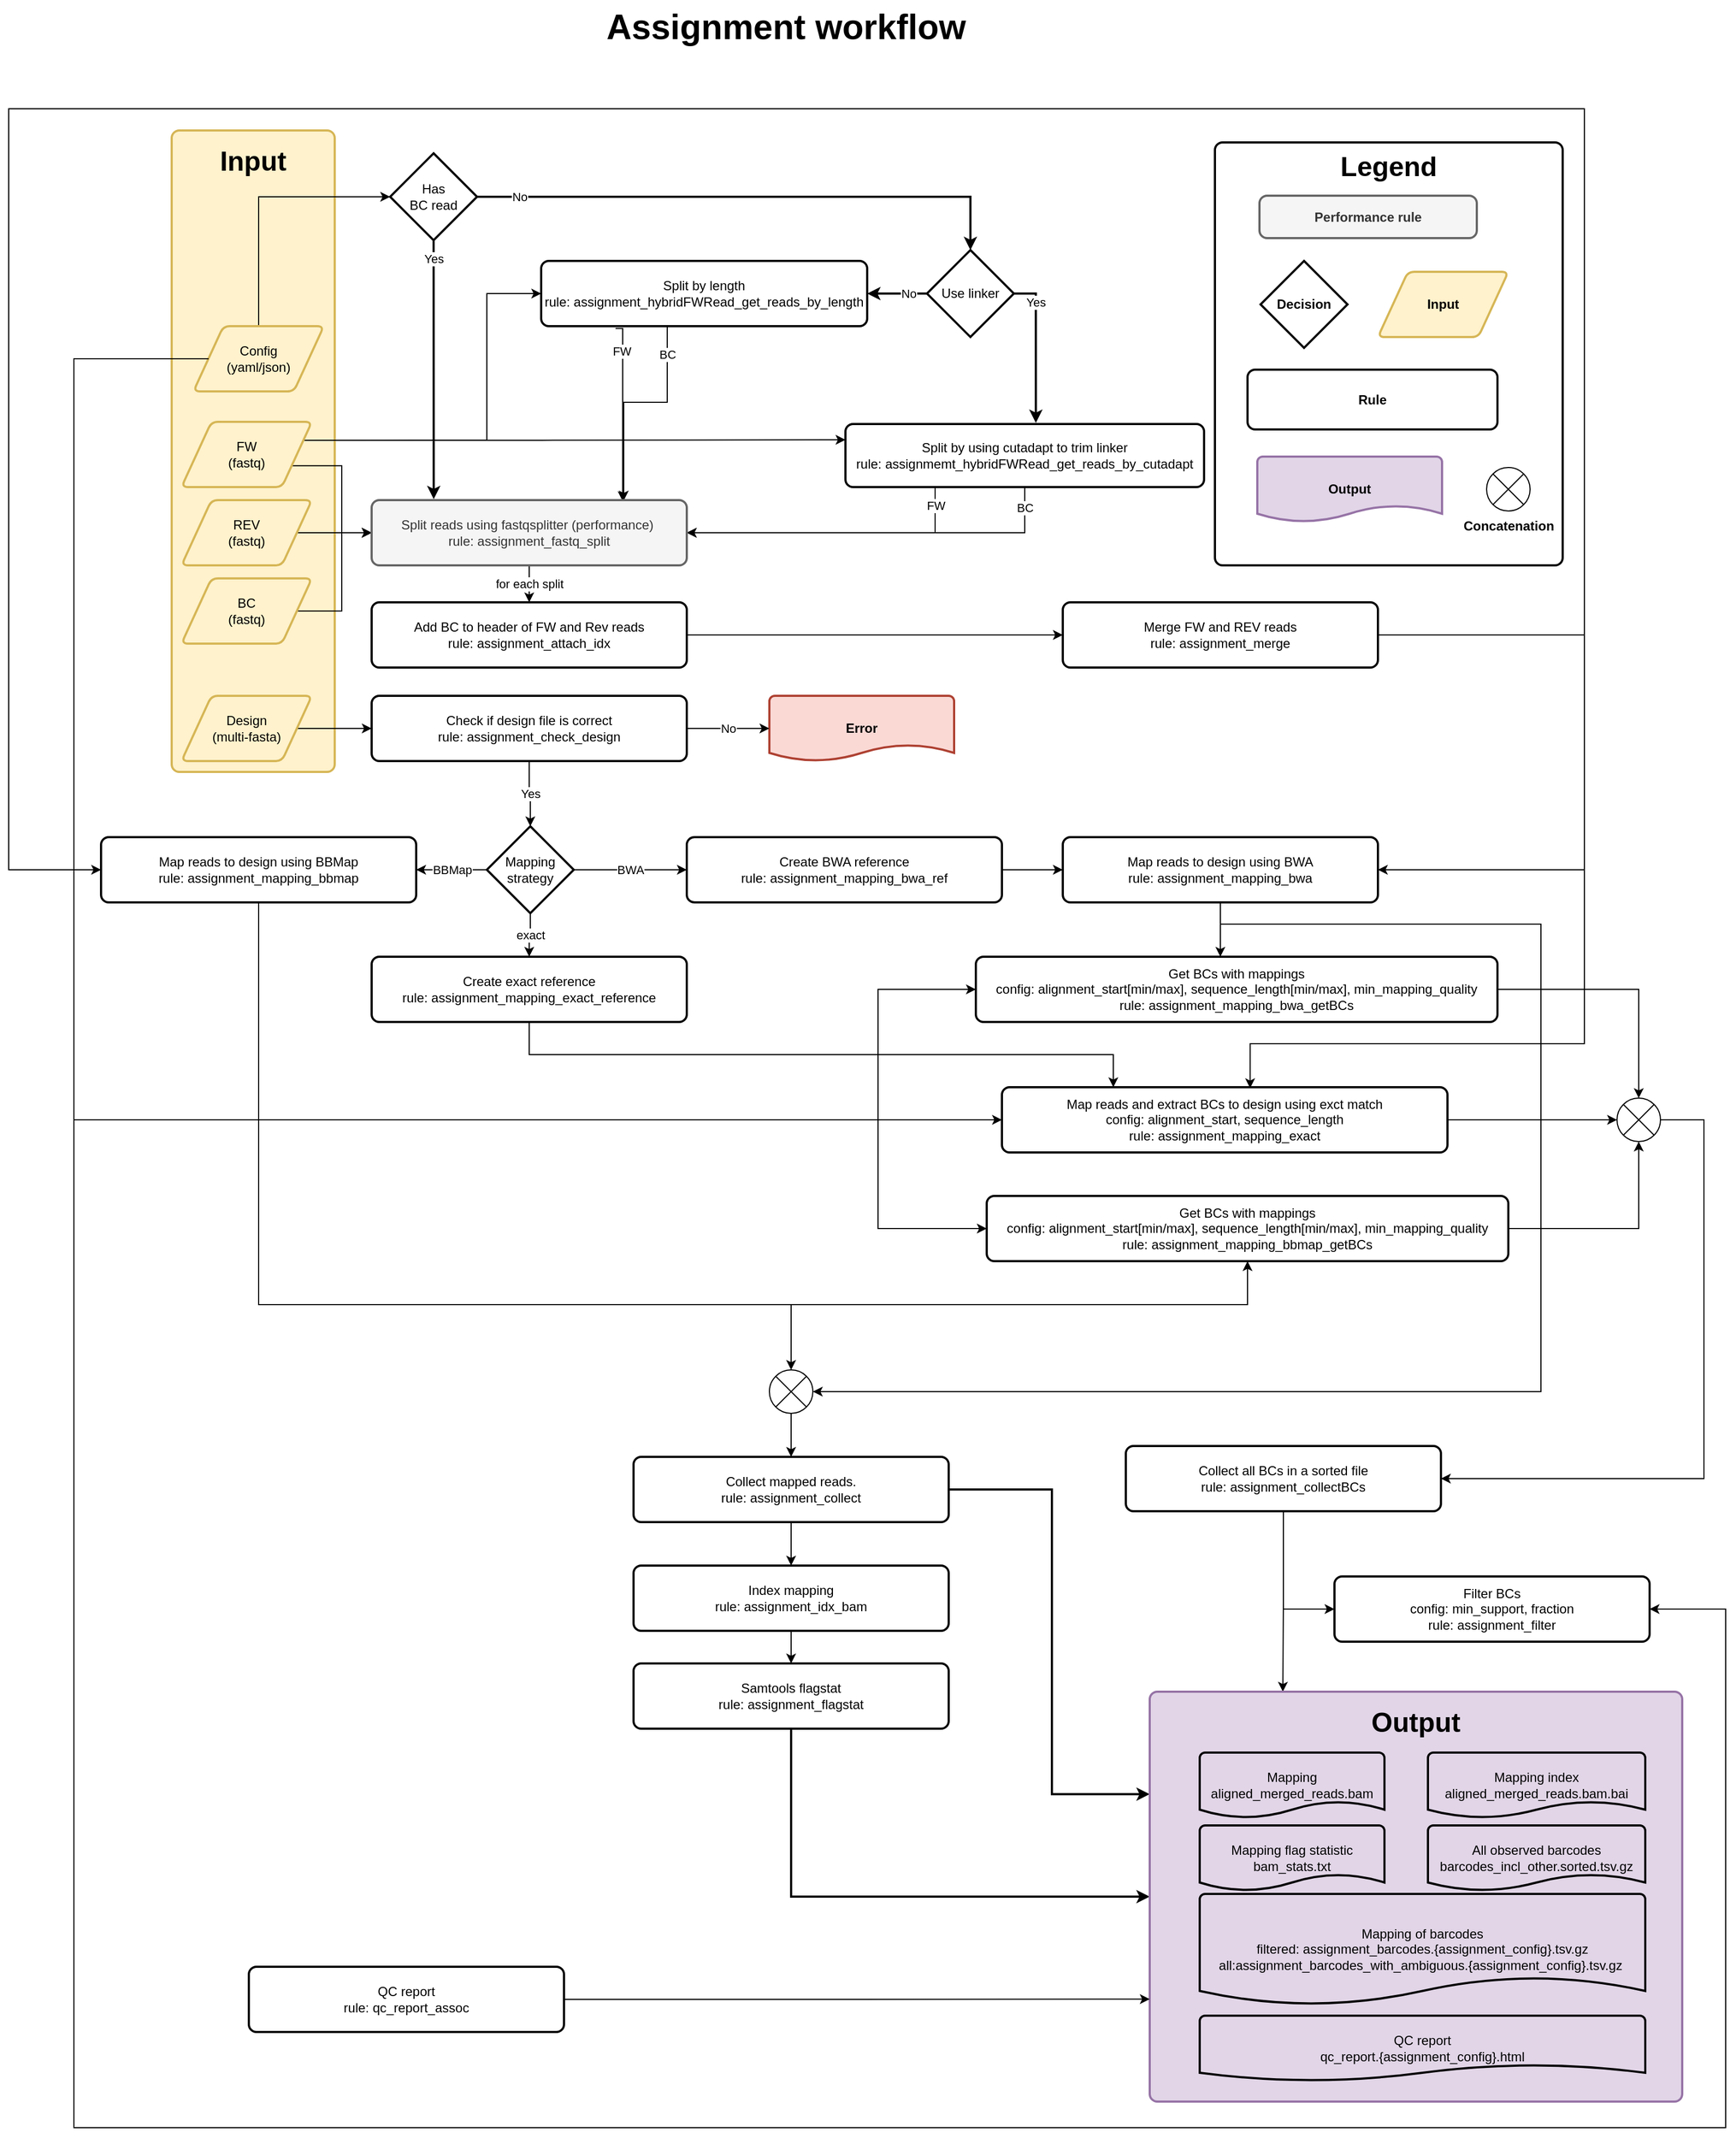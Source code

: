 <mxfile version="24.7.8">
  <diagram id="prtHgNgQTEPvFCAcTncT" name="Page-1">
    <mxGraphModel dx="6066" dy="2090" grid="0" gridSize="10" guides="1" tooltips="1" connect="1" arrows="1" fold="1" page="1" pageScale="1" pageWidth="827" pageHeight="1169" math="0" shadow="0">
      <root>
        <mxCell id="0" />
        <mxCell id="1" parent="0" />
        <mxCell id="ftRczP798_NXrZC8GDmf-71" value="&lt;font style=&quot;font-size: 25px;&quot;&gt;&lt;b&gt;Input&lt;/b&gt;&lt;/font&gt;" style="rounded=1;whiteSpace=wrap;html=1;absoluteArcSize=1;arcSize=14;strokeWidth=2;fontFamily=Helvetica;fontSize=32;fillColor=#fff2cc;strokeColor=#d6b656;verticalAlign=top;" parent="1" vertex="1">
          <mxGeometry x="-1850" y="170" width="150" height="590" as="geometry" />
        </mxCell>
        <mxCell id="0Ggyt1odNBfqqmtyiPcW-15" style="edgeStyle=orthogonalEdgeStyle;rounded=0;orthogonalLoop=1;jettySize=auto;html=1;exitX=1;exitY=0.5;exitDx=0;exitDy=0;entryX=0;entryY=0.5;entryDx=0;entryDy=0;" edge="1" parent="1" source="4Yo-Khz0slOa4_lwaTra-1" target="0Ggyt1odNBfqqmtyiPcW-3">
          <mxGeometry relative="1" as="geometry" />
        </mxCell>
        <mxCell id="4Yo-Khz0slOa4_lwaTra-1" value="&lt;div&gt;Design&lt;/div&gt;&lt;div&gt;(multi-fasta)&lt;br&gt;&lt;/div&gt;" style="shape=parallelogram;html=1;strokeWidth=2;perimeter=parallelogramPerimeter;whiteSpace=wrap;rounded=1;arcSize=12;size=0.23;fillColor=none;strokeColor=#d6b656;" parent="1" vertex="1">
          <mxGeometry x="-1841" y="690" width="120" height="60" as="geometry" />
        </mxCell>
        <mxCell id="ftRczP798_NXrZC8GDmf-25" style="edgeStyle=elbowEdgeStyle;rounded=0;orthogonalLoop=1;jettySize=auto;html=1;exitX=1;exitY=0.25;exitDx=0;exitDy=0;entryX=0;entryY=0.25;entryDx=0;entryDy=0;strokeColor=default;fontFamily=Helvetica;" parent="1" source="4Yo-Khz0slOa4_lwaTra-2" target="ftRczP798_NXrZC8GDmf-11" edge="1">
          <mxGeometry relative="1" as="geometry">
            <Array as="points">
              <mxPoint x="-1510" y="450" />
            </Array>
          </mxGeometry>
        </mxCell>
        <mxCell id="ftRczP798_NXrZC8GDmf-31" style="edgeStyle=orthogonalEdgeStyle;rounded=0;orthogonalLoop=1;jettySize=auto;html=1;exitX=1;exitY=0.75;exitDx=0;exitDy=0;strokeColor=default;strokeWidth=1;fontFamily=Helvetica;elbow=vertical;entryX=0;entryY=0.5;entryDx=0;entryDy=0;" parent="1" source="4Yo-Khz0slOa4_lwaTra-2" target="ftRczP798_NXrZC8GDmf-15" edge="1">
          <mxGeometry relative="1" as="geometry" />
        </mxCell>
        <mxCell id="3TCMltEfnGg9FkHLvgGR-2" style="edgeStyle=orthogonalEdgeStyle;rounded=0;orthogonalLoop=1;jettySize=auto;html=1;exitX=1;exitY=0.25;exitDx=0;exitDy=0;entryX=0;entryY=0.5;entryDx=0;entryDy=0;" parent="1" source="4Yo-Khz0slOa4_lwaTra-2" target="ftRczP798_NXrZC8GDmf-13" edge="1">
          <mxGeometry relative="1" as="geometry">
            <Array as="points">
              <mxPoint x="-1560" y="455" />
              <mxPoint x="-1560" y="320" />
            </Array>
          </mxGeometry>
        </mxCell>
        <mxCell id="4Yo-Khz0slOa4_lwaTra-2" value="&lt;div&gt;FW&lt;/div&gt;(fastq)" style="shape=parallelogram;html=1;strokeWidth=2;perimeter=parallelogramPerimeter;whiteSpace=wrap;rounded=1;arcSize=12;size=0.23;fillColor=none;strokeColor=#d6b656;" parent="1" vertex="1">
          <mxGeometry x="-1841" y="438" width="120" height="60" as="geometry" />
        </mxCell>
        <mxCell id="ftRczP798_NXrZC8GDmf-5" style="edgeStyle=orthogonalEdgeStyle;rounded=0;orthogonalLoop=1;jettySize=auto;html=1;exitX=1;exitY=0.5;exitDx=0;exitDy=0;entryX=0;entryY=0.5;entryDx=0;entryDy=0;" parent="1" source="4Yo-Khz0slOa4_lwaTra-3" target="ftRczP798_NXrZC8GDmf-15" edge="1">
          <mxGeometry relative="1" as="geometry">
            <mxPoint x="-1320" y="180" as="targetPoint" />
          </mxGeometry>
        </mxCell>
        <mxCell id="4Yo-Khz0slOa4_lwaTra-3" value="REV&lt;br&gt;(fastq)" style="shape=parallelogram;html=1;strokeWidth=2;perimeter=parallelogramPerimeter;whiteSpace=wrap;rounded=1;arcSize=12;size=0.23;fillColor=none;strokeColor=#d6b656;" parent="1" vertex="1">
          <mxGeometry x="-1841" y="510" width="120" height="60" as="geometry" />
        </mxCell>
        <mxCell id="ftRczP798_NXrZC8GDmf-3" style="edgeStyle=orthogonalEdgeStyle;rounded=0;orthogonalLoop=1;jettySize=auto;html=1;exitX=1;exitY=0.5;exitDx=0;exitDy=0;entryX=0;entryY=0.5;entryDx=0;entryDy=0;" parent="1" source="4Yo-Khz0slOa4_lwaTra-4" target="ftRczP798_NXrZC8GDmf-15" edge="1">
          <mxGeometry relative="1" as="geometry" />
        </mxCell>
        <mxCell id="4Yo-Khz0slOa4_lwaTra-4" value="BC&lt;br&gt;(fastq)" style="shape=parallelogram;html=1;strokeWidth=2;perimeter=parallelogramPerimeter;whiteSpace=wrap;rounded=1;arcSize=12;size=0.23;fillColor=none;strokeColor=#d6b656;" parent="1" vertex="1">
          <mxGeometry x="-1841" y="582" width="120" height="60" as="geometry" />
        </mxCell>
        <mxCell id="ftRczP798_NXrZC8GDmf-7" value="No" style="rounded=0;orthogonalLoop=1;jettySize=auto;html=1;exitX=1;exitY=0.5;exitDx=0;exitDy=0;exitPerimeter=0;entryX=0.5;entryY=0;entryDx=0;entryDy=0;entryPerimeter=0;elbow=vertical;edgeStyle=orthogonalEdgeStyle;strokeWidth=2;" parent="1" source="ftRczP798_NXrZC8GDmf-1" target="ftRczP798_NXrZC8GDmf-2" edge="1">
          <mxGeometry x="-0.845" relative="1" as="geometry">
            <mxPoint as="offset" />
          </mxGeometry>
        </mxCell>
        <mxCell id="ftRczP798_NXrZC8GDmf-24" value="Yes" style="edgeStyle=orthogonalEdgeStyle;rounded=0;orthogonalLoop=1;jettySize=auto;html=1;entryX=0.197;entryY=-0.015;entryDx=0;entryDy=0;entryPerimeter=0;fontFamily=Helvetica;strokeWidth=2;exitX=0.5;exitY=1;exitDx=0;exitDy=0;exitPerimeter=0;" parent="1" source="ftRczP798_NXrZC8GDmf-1" target="ftRczP798_NXrZC8GDmf-15" edge="1">
          <mxGeometry x="-0.472" relative="1" as="geometry">
            <Array as="points">
              <mxPoint x="-1609" y="240" />
            </Array>
            <mxPoint as="offset" />
          </mxGeometry>
        </mxCell>
        <mxCell id="ftRczP798_NXrZC8GDmf-1" value="Has&lt;br&gt;BC read" style="strokeWidth=2;html=1;shape=mxgraph.flowchart.decision;whiteSpace=wrap;" parent="1" vertex="1">
          <mxGeometry x="-1649" y="191" width="80" height="80" as="geometry" />
        </mxCell>
        <mxCell id="ftRczP798_NXrZC8GDmf-12" value="Yes" style="edgeStyle=orthogonalEdgeStyle;rounded=0;orthogonalLoop=1;jettySize=auto;html=1;exitX=1;exitY=0.5;exitDx=0;exitDy=0;exitPerimeter=0;entryX=0.531;entryY=-0.017;entryDx=0;entryDy=0;fontFamily=Helvetica;strokeWidth=2;entryPerimeter=0;" parent="1" source="ftRczP798_NXrZC8GDmf-2" target="ftRczP798_NXrZC8GDmf-11" edge="1">
          <mxGeometry x="-0.59" relative="1" as="geometry">
            <mxPoint as="offset" />
          </mxGeometry>
        </mxCell>
        <mxCell id="ftRczP798_NXrZC8GDmf-14" value="No" style="edgeStyle=orthogonalEdgeStyle;rounded=0;orthogonalLoop=1;jettySize=auto;html=1;exitX=0;exitY=0.5;exitDx=0;exitDy=0;exitPerimeter=0;fontFamily=Helvetica;strokeWidth=2;" parent="1" source="ftRczP798_NXrZC8GDmf-2" target="ftRczP798_NXrZC8GDmf-13" edge="1">
          <mxGeometry x="-0.375" relative="1" as="geometry">
            <mxPoint as="offset" />
          </mxGeometry>
        </mxCell>
        <mxCell id="ftRczP798_NXrZC8GDmf-2" value="Use linker" style="strokeWidth=2;html=1;shape=mxgraph.flowchart.decision;whiteSpace=wrap;" parent="1" vertex="1">
          <mxGeometry x="-1155" y="280" width="80" height="80" as="geometry" />
        </mxCell>
        <mxCell id="ftRczP798_NXrZC8GDmf-28" value="FW" style="edgeStyle=orthogonalEdgeStyle;rounded=0;orthogonalLoop=1;jettySize=auto;html=1;exitX=0.25;exitY=1;exitDx=0;exitDy=0;strokeColor=default;strokeWidth=1;fontFamily=Helvetica;elbow=vertical;entryX=1;entryY=0.5;entryDx=0;entryDy=0;" parent="1" source="ftRczP798_NXrZC8GDmf-11" target="ftRczP798_NXrZC8GDmf-15" edge="1">
          <mxGeometry x="-0.879" relative="1" as="geometry">
            <mxPoint x="-1376" y="595" as="targetPoint" />
            <mxPoint as="offset" />
          </mxGeometry>
        </mxCell>
        <mxCell id="ftRczP798_NXrZC8GDmf-29" value="BC" style="edgeStyle=orthogonalEdgeStyle;rounded=0;orthogonalLoop=1;jettySize=auto;html=1;exitX=0.5;exitY=1;exitDx=0;exitDy=0;entryX=1;entryY=0.5;entryDx=0;entryDy=0;strokeColor=default;strokeWidth=1;fontFamily=Helvetica;elbow=vertical;" parent="1" source="ftRczP798_NXrZC8GDmf-11" target="ftRczP798_NXrZC8GDmf-15" edge="1">
          <mxGeometry x="-0.894" relative="1" as="geometry">
            <mxPoint as="offset" />
          </mxGeometry>
        </mxCell>
        <mxCell id="ftRczP798_NXrZC8GDmf-11" value="Split by using cutadapt to trim linker&lt;br&gt;rule:&amp;nbsp;assignmemt_hybridFWRead_get_reads_by_cutadapt" style="rounded=1;whiteSpace=wrap;html=1;absoluteArcSize=1;arcSize=14;strokeWidth=2;" parent="1" vertex="1">
          <mxGeometry x="-1230" y="440" width="330" height="58" as="geometry" />
        </mxCell>
        <mxCell id="ftRczP798_NXrZC8GDmf-16" value="FW" style="rounded=0;orthogonalLoop=1;jettySize=auto;html=1;fontFamily=Helvetica;edgeStyle=elbowEdgeStyle;exitX=0.228;exitY=1.036;exitDx=0;exitDy=0;exitPerimeter=0;" parent="1" source="ftRczP798_NXrZC8GDmf-13" edge="1">
          <mxGeometry x="-0.668" y="-1" relative="1" as="geometry">
            <mxPoint as="offset" />
            <mxPoint x="-1460" y="410" as="sourcePoint" />
            <mxPoint x="-1435" y="511" as="targetPoint" />
            <Array as="points">
              <mxPoint x="-1435" y="430" />
            </Array>
          </mxGeometry>
        </mxCell>
        <mxCell id="ftRczP798_NXrZC8GDmf-19" value="BC" style="edgeStyle=orthogonalEdgeStyle;rounded=0;orthogonalLoop=1;jettySize=auto;html=1;exitX=0.5;exitY=1;exitDx=0;exitDy=0;fontFamily=Helvetica;entryX=0.8;entryY=0.007;entryDx=0;entryDy=0;entryPerimeter=0;" parent="1" target="ftRczP798_NXrZC8GDmf-15" edge="1">
          <mxGeometry x="-0.748" relative="1" as="geometry">
            <mxPoint x="-1394" y="350" as="sourcePoint" />
            <mxPoint x="-1350" y="480" as="targetPoint" />
            <Array as="points">
              <mxPoint x="-1394" y="420" />
              <mxPoint x="-1434" y="420" />
            </Array>
            <mxPoint as="offset" />
          </mxGeometry>
        </mxCell>
        <mxCell id="ftRczP798_NXrZC8GDmf-13" value="Split by length&lt;br&gt;rule:&amp;nbsp;assignment_hybridFWRead_get_reads_by_length" style="rounded=1;whiteSpace=wrap;html=1;absoluteArcSize=1;arcSize=14;strokeWidth=2;" parent="1" vertex="1">
          <mxGeometry x="-1510" y="290" width="300" height="60" as="geometry" />
        </mxCell>
        <mxCell id="ftRczP798_NXrZC8GDmf-42" value="for each split" style="edgeStyle=elbowEdgeStyle;rounded=0;orthogonalLoop=1;jettySize=auto;html=1;exitX=0.5;exitY=1;exitDx=0;exitDy=0;entryX=0.5;entryY=0;entryDx=0;entryDy=0;strokeColor=default;strokeWidth=1;fontFamily=Helvetica;elbow=vertical;" parent="1" source="ftRczP798_NXrZC8GDmf-15" target="ftRczP798_NXrZC8GDmf-34" edge="1">
          <mxGeometry relative="1" as="geometry" />
        </mxCell>
        <mxCell id="ftRczP798_NXrZC8GDmf-15" value="Split reads using&amp;nbsp;fastqsplitter (performance)&amp;nbsp;&lt;br&gt;rule: assignment_fastq_split" style="rounded=1;whiteSpace=wrap;html=1;absoluteArcSize=1;arcSize=14;strokeWidth=2;fillColor=#f5f5f5;strokeColor=#666666;fontColor=#333333;" parent="1" vertex="1">
          <mxGeometry x="-1666" y="510" width="290" height="60" as="geometry" />
        </mxCell>
        <mxCell id="ftRczP798_NXrZC8GDmf-23" style="edgeStyle=orthogonalEdgeStyle;rounded=0;orthogonalLoop=1;jettySize=auto;html=1;entryX=0;entryY=0.5;entryDx=0;entryDy=0;entryPerimeter=0;fontFamily=Helvetica;exitX=0.5;exitY=0;exitDx=0;exitDy=0;" parent="1" source="ftRczP798_NXrZC8GDmf-22" target="ftRczP798_NXrZC8GDmf-1" edge="1">
          <mxGeometry relative="1" as="geometry">
            <mxPoint x="-1720" y="350" as="sourcePoint" />
          </mxGeometry>
        </mxCell>
        <mxCell id="ftRczP798_NXrZC8GDmf-61" style="edgeStyle=orthogonalEdgeStyle;rounded=0;sketch=0;orthogonalLoop=1;jettySize=auto;html=1;exitX=0;exitY=0.5;exitDx=0;exitDy=0;entryX=1;entryY=0.5;entryDx=0;entryDy=0;shadow=0;strokeColor=default;strokeWidth=1;fontFamily=Helvetica;" parent="1" source="ftRczP798_NXrZC8GDmf-22" target="ftRczP798_NXrZC8GDmf-59" edge="1">
          <mxGeometry relative="1" as="geometry">
            <Array as="points">
              <mxPoint x="-1940" y="380" />
              <mxPoint x="-1940" y="2007" />
              <mxPoint x="-420" y="2007" />
              <mxPoint x="-420" y="1530" />
            </Array>
          </mxGeometry>
        </mxCell>
        <mxCell id="ftRczP798_NXrZC8GDmf-62" style="edgeStyle=orthogonalEdgeStyle;rounded=0;sketch=0;orthogonalLoop=1;jettySize=auto;html=1;exitX=0;exitY=0.5;exitDx=0;exitDy=0;entryX=0;entryY=0.5;entryDx=0;entryDy=0;shadow=0;strokeColor=default;strokeWidth=1;fontFamily=Helvetica;elbow=vertical;" parent="1" source="ftRczP798_NXrZC8GDmf-22" target="ftRczP798_NXrZC8GDmf-43" edge="1">
          <mxGeometry relative="1" as="geometry">
            <Array as="points">
              <mxPoint x="-1940" y="380" />
              <mxPoint x="-1940" y="1080" />
              <mxPoint x="-1200" y="1080" />
              <mxPoint x="-1200" y="960" />
            </Array>
          </mxGeometry>
        </mxCell>
        <mxCell id="ftRczP798_NXrZC8GDmf-22" value="Config&lt;br&gt;(yaml/json)&lt;br&gt;&lt;div&gt;&lt;/div&gt;" style="shape=parallelogram;html=1;strokeWidth=2;perimeter=parallelogramPerimeter;whiteSpace=wrap;rounded=1;arcSize=12;size=0.23;fillColor=none;strokeColor=#d6b656;" parent="1" vertex="1">
          <mxGeometry x="-1830" y="350" width="120" height="60" as="geometry" />
        </mxCell>
        <mxCell id="ftRczP798_NXrZC8GDmf-41" style="edgeStyle=elbowEdgeStyle;rounded=0;orthogonalLoop=1;jettySize=auto;html=1;exitX=1;exitY=0.5;exitDx=0;exitDy=0;entryX=0;entryY=0.5;entryDx=0;entryDy=0;strokeColor=default;strokeWidth=1;fontFamily=Helvetica;" parent="1" source="ftRczP798_NXrZC8GDmf-34" target="ftRczP798_NXrZC8GDmf-35" edge="1">
          <mxGeometry relative="1" as="geometry" />
        </mxCell>
        <mxCell id="ftRczP798_NXrZC8GDmf-34" value="Add BC to header of FW and Rev reads&lt;br&gt;rule:&amp;nbsp;assignment_attach_idx" style="rounded=1;whiteSpace=wrap;html=1;absoluteArcSize=1;arcSize=14;strokeWidth=2;" parent="1" vertex="1">
          <mxGeometry x="-1666" y="604" width="290" height="60" as="geometry" />
        </mxCell>
        <mxCell id="ftRczP798_NXrZC8GDmf-40" style="edgeStyle=elbowEdgeStyle;rounded=0;orthogonalLoop=1;jettySize=auto;html=1;exitX=1;exitY=0.5;exitDx=0;exitDy=0;entryX=1;entryY=0.5;entryDx=0;entryDy=0;strokeColor=default;strokeWidth=1;fontFamily=Helvetica;" parent="1" source="ftRczP798_NXrZC8GDmf-35" target="ftRczP798_NXrZC8GDmf-37" edge="1">
          <mxGeometry relative="1" as="geometry">
            <Array as="points">
              <mxPoint x="-550" y="760" />
            </Array>
          </mxGeometry>
        </mxCell>
        <mxCell id="0Ggyt1odNBfqqmtyiPcW-32" style="edgeStyle=orthogonalEdgeStyle;rounded=0;orthogonalLoop=1;jettySize=auto;html=1;exitX=1;exitY=0.5;exitDx=0;exitDy=0;entryX=0.557;entryY=0.015;entryDx=0;entryDy=0;entryPerimeter=0;" edge="1" parent="1" source="ftRczP798_NXrZC8GDmf-35" target="0Ggyt1odNBfqqmtyiPcW-26">
          <mxGeometry relative="1" as="geometry">
            <Array as="points">
              <mxPoint x="-550" y="634" />
              <mxPoint x="-550" y="1010" />
              <mxPoint x="-858" y="1010" />
            </Array>
          </mxGeometry>
        </mxCell>
        <mxCell id="0Ggyt1odNBfqqmtyiPcW-41" style="edgeStyle=orthogonalEdgeStyle;rounded=0;orthogonalLoop=1;jettySize=auto;html=1;exitX=1;exitY=0.5;exitDx=0;exitDy=0;entryX=0;entryY=0.5;entryDx=0;entryDy=0;" edge="1" parent="1" source="ftRczP798_NXrZC8GDmf-35" target="0Ggyt1odNBfqqmtyiPcW-25">
          <mxGeometry relative="1" as="geometry">
            <Array as="points">
              <mxPoint x="-550" y="634" />
              <mxPoint x="-550" y="150" />
              <mxPoint x="-2000" y="150" />
              <mxPoint x="-2000" y="850" />
            </Array>
          </mxGeometry>
        </mxCell>
        <mxCell id="ftRczP798_NXrZC8GDmf-35" value="Merge FW and REV reads&lt;br&gt;rule:&amp;nbsp;assignment_merge" style="rounded=1;whiteSpace=wrap;html=1;absoluteArcSize=1;arcSize=14;strokeWidth=2;" parent="1" vertex="1">
          <mxGeometry x="-1030" y="604" width="290" height="60" as="geometry" />
        </mxCell>
        <mxCell id="ftRczP798_NXrZC8GDmf-39" style="edgeStyle=elbowEdgeStyle;rounded=0;orthogonalLoop=1;jettySize=auto;html=1;exitX=1;exitY=0.5;exitDx=0;exitDy=0;entryX=0;entryY=0.5;entryDx=0;entryDy=0;strokeColor=default;strokeWidth=1;fontFamily=Helvetica;" parent="1" source="ftRczP798_NXrZC8GDmf-36" target="ftRczP798_NXrZC8GDmf-37" edge="1">
          <mxGeometry relative="1" as="geometry" />
        </mxCell>
        <mxCell id="ftRczP798_NXrZC8GDmf-36" value="Create BWA reference&lt;br&gt;rule:&amp;nbsp;assignment_mapping_bwa_ref" style="rounded=1;whiteSpace=wrap;html=1;absoluteArcSize=1;arcSize=14;strokeWidth=2;" parent="1" vertex="1">
          <mxGeometry x="-1376" y="820" width="290" height="60" as="geometry" />
        </mxCell>
        <mxCell id="ftRczP798_NXrZC8GDmf-44" style="edgeStyle=elbowEdgeStyle;rounded=0;orthogonalLoop=1;jettySize=auto;html=1;exitX=0.5;exitY=1;exitDx=0;exitDy=0;strokeColor=default;strokeWidth=1;fontFamily=Helvetica;" parent="1" source="ftRczP798_NXrZC8GDmf-37" target="ftRczP798_NXrZC8GDmf-43" edge="1">
          <mxGeometry relative="1" as="geometry" />
        </mxCell>
        <mxCell id="ftRczP798_NXrZC8GDmf-37" value="Map reads to design using BWA&lt;br&gt;rule:&amp;nbsp;assignment_mapping_bwa" style="rounded=1;whiteSpace=wrap;html=1;absoluteArcSize=1;arcSize=14;strokeWidth=2;" parent="1" vertex="1">
          <mxGeometry x="-1030" y="820" width="290" height="60" as="geometry" />
        </mxCell>
        <mxCell id="ftRczP798_NXrZC8GDmf-43" value="Get BCs with mappings&lt;br&gt;config:&amp;nbsp;alignment_start[min/max],&amp;nbsp;sequence_length[min/max],&amp;nbsp;min_mapping_quality&lt;br&gt;rule:&amp;nbsp;assignment_mapping_bwa_getBCs" style="rounded=1;whiteSpace=wrap;html=1;absoluteArcSize=1;arcSize=14;strokeWidth=2;" parent="1" vertex="1">
          <mxGeometry x="-1110" y="930" width="480" height="60" as="geometry" />
        </mxCell>
        <mxCell id="ftRczP798_NXrZC8GDmf-50" style="edgeStyle=elbowEdgeStyle;rounded=0;sketch=0;orthogonalLoop=1;jettySize=auto;html=1;exitX=0.5;exitY=1;exitDx=0;exitDy=0;entryX=0.5;entryY=0;entryDx=0;entryDy=0;shadow=0;strokeColor=default;strokeWidth=1;fontFamily=Helvetica;" parent="1" source="ftRczP798_NXrZC8GDmf-45" target="ftRczP798_NXrZC8GDmf-49" edge="1">
          <mxGeometry relative="1" as="geometry" />
        </mxCell>
        <mxCell id="ftRczP798_NXrZC8GDmf-78" style="edgeStyle=elbowEdgeStyle;rounded=0;sketch=0;orthogonalLoop=1;jettySize=auto;html=1;exitX=1;exitY=0.5;exitDx=0;exitDy=0;entryX=0;entryY=0.25;entryDx=0;entryDy=0;shadow=0;strokeColor=default;strokeWidth=2;fontFamily=Helvetica;fontSize=25;" parent="1" source="ftRczP798_NXrZC8GDmf-45" target="ftRczP798_NXrZC8GDmf-69" edge="1">
          <mxGeometry relative="1" as="geometry">
            <Array as="points">
              <mxPoint x="-1040" y="1630" />
            </Array>
          </mxGeometry>
        </mxCell>
        <mxCell id="ftRczP798_NXrZC8GDmf-45" value="Collect mapped reads.&lt;br&gt;rule:&amp;nbsp;assignment_collect" style="rounded=1;whiteSpace=wrap;html=1;absoluteArcSize=1;arcSize=14;strokeWidth=2;" parent="1" vertex="1">
          <mxGeometry x="-1425" y="1390" width="290" height="60" as="geometry" />
        </mxCell>
        <mxCell id="0Ggyt1odNBfqqmtyiPcW-45" style="edgeStyle=orthogonalEdgeStyle;rounded=0;orthogonalLoop=1;jettySize=auto;html=1;exitX=0.5;exitY=1;exitDx=0;exitDy=0;exitPerimeter=0;entryX=0.5;entryY=0;entryDx=0;entryDy=0;" edge="1" parent="1" source="ftRczP798_NXrZC8GDmf-46" target="ftRczP798_NXrZC8GDmf-45">
          <mxGeometry relative="1" as="geometry" />
        </mxCell>
        <mxCell id="ftRczP798_NXrZC8GDmf-46" value="" style="verticalLabelPosition=bottom;verticalAlign=top;html=1;shape=mxgraph.flowchart.or;fontFamily=Helvetica;" parent="1" vertex="1">
          <mxGeometry x="-1300" y="1310" width="40" height="40" as="geometry" />
        </mxCell>
        <mxCell id="ftRczP798_NXrZC8GDmf-52" style="edgeStyle=elbowEdgeStyle;rounded=0;sketch=0;orthogonalLoop=1;jettySize=auto;html=1;exitX=0.5;exitY=1;exitDx=0;exitDy=0;entryX=0.5;entryY=0;entryDx=0;entryDy=0;shadow=0;strokeColor=default;strokeWidth=1;fontFamily=Helvetica;" parent="1" source="ftRczP798_NXrZC8GDmf-49" target="ftRczP798_NXrZC8GDmf-51" edge="1">
          <mxGeometry relative="1" as="geometry" />
        </mxCell>
        <mxCell id="ftRczP798_NXrZC8GDmf-49" value="Index mapping&lt;br&gt;rule:&amp;nbsp;assignment_idx_bam" style="rounded=1;whiteSpace=wrap;html=1;absoluteArcSize=1;arcSize=14;strokeWidth=2;" parent="1" vertex="1">
          <mxGeometry x="-1425" y="1490" width="290" height="60" as="geometry" />
        </mxCell>
        <mxCell id="ftRczP798_NXrZC8GDmf-76" style="edgeStyle=elbowEdgeStyle;rounded=0;sketch=0;orthogonalLoop=1;jettySize=auto;html=1;exitX=0.5;exitY=1;exitDx=0;exitDy=0;entryX=0;entryY=0.5;entryDx=0;entryDy=0;shadow=0;strokeColor=default;strokeWidth=2;fontFamily=Helvetica;fontSize=25;" parent="1" source="ftRczP798_NXrZC8GDmf-51" target="ftRczP798_NXrZC8GDmf-69" edge="1">
          <mxGeometry relative="1" as="geometry">
            <Array as="points">
              <mxPoint x="-1280" y="1750" />
            </Array>
          </mxGeometry>
        </mxCell>
        <mxCell id="ftRczP798_NXrZC8GDmf-51" value="Samtools flagstat&lt;br&gt;rule:&amp;nbsp;assignment_flagstat" style="rounded=1;whiteSpace=wrap;html=1;absoluteArcSize=1;arcSize=14;strokeWidth=2;" parent="1" vertex="1">
          <mxGeometry x="-1425" y="1580" width="290" height="60" as="geometry" />
        </mxCell>
        <mxCell id="ftRczP798_NXrZC8GDmf-58" style="edgeStyle=elbowEdgeStyle;rounded=0;sketch=0;orthogonalLoop=1;jettySize=auto;html=1;exitX=1;exitY=0.5;exitDx=0;exitDy=0;exitPerimeter=0;entryX=1;entryY=0.5;entryDx=0;entryDy=0;shadow=0;strokeColor=default;strokeWidth=1;fontFamily=Helvetica;" parent="1" source="ftRczP798_NXrZC8GDmf-55" target="ftRczP798_NXrZC8GDmf-57" edge="1">
          <mxGeometry relative="1" as="geometry">
            <Array as="points">
              <mxPoint x="-440" y="1230" />
            </Array>
          </mxGeometry>
        </mxCell>
        <mxCell id="ftRczP798_NXrZC8GDmf-55" value="" style="verticalLabelPosition=bottom;verticalAlign=top;html=1;shape=mxgraph.flowchart.or;fontFamily=Helvetica;" parent="1" vertex="1">
          <mxGeometry x="-520" y="1060" width="40" height="40" as="geometry" />
        </mxCell>
        <mxCell id="0Ggyt1odNBfqqmtyiPcW-54" style="edgeStyle=orthogonalEdgeStyle;rounded=0;orthogonalLoop=1;jettySize=auto;html=1;exitX=0.5;exitY=1;exitDx=0;exitDy=0;entryX=0.25;entryY=0;entryDx=0;entryDy=0;" edge="1" parent="1" source="ftRczP798_NXrZC8GDmf-57" target="ftRczP798_NXrZC8GDmf-69">
          <mxGeometry relative="1" as="geometry" />
        </mxCell>
        <mxCell id="0Ggyt1odNBfqqmtyiPcW-55" style="edgeStyle=orthogonalEdgeStyle;rounded=0;orthogonalLoop=1;jettySize=auto;html=1;exitX=0.5;exitY=1;exitDx=0;exitDy=0;entryX=0;entryY=0.5;entryDx=0;entryDy=0;" edge="1" parent="1" source="ftRczP798_NXrZC8GDmf-57" target="ftRczP798_NXrZC8GDmf-59">
          <mxGeometry relative="1" as="geometry" />
        </mxCell>
        <mxCell id="ftRczP798_NXrZC8GDmf-57" value="Collect all BCs in a sorted file&lt;br&gt;rule:&amp;nbsp;assignment_collectBCs" style="rounded=1;whiteSpace=wrap;html=1;absoluteArcSize=1;arcSize=14;strokeWidth=2;" parent="1" vertex="1">
          <mxGeometry x="-972" y="1380" width="290" height="60" as="geometry" />
        </mxCell>
        <mxCell id="ftRczP798_NXrZC8GDmf-59" value="Filter BCs&lt;br&gt;config: min_support, fraction&lt;br&gt;rule:&amp;nbsp;assignment_filter" style="rounded=1;whiteSpace=wrap;html=1;absoluteArcSize=1;arcSize=14;strokeWidth=2;" parent="1" vertex="1">
          <mxGeometry x="-780" y="1500" width="290" height="60" as="geometry" />
        </mxCell>
        <mxCell id="ftRczP798_NXrZC8GDmf-68" value="Assignment workflow" style="text;html=1;align=center;verticalAlign=middle;resizable=0;points=[];autosize=1;strokeColor=none;fillColor=none;fontFamily=Helvetica;fontSize=32;fontStyle=1" parent="1" vertex="1">
          <mxGeometry x="-1460" y="50" width="350" height="50" as="geometry" />
        </mxCell>
        <mxCell id="ftRczP798_NXrZC8GDmf-70" value="" style="group" parent="1" vertex="1" connectable="0">
          <mxGeometry x="-950" y="1660" width="490" height="338" as="geometry" />
        </mxCell>
        <mxCell id="ftRczP798_NXrZC8GDmf-69" value="&lt;font style=&quot;font-size: 25px;&quot;&gt;&lt;b&gt;Output&lt;/b&gt;&lt;/font&gt;" style="rounded=1;whiteSpace=wrap;html=1;absoluteArcSize=1;arcSize=14;strokeWidth=2;fontFamily=Helvetica;fontSize=32;fillColor=#e1d5e7;strokeColor=#9673a6;verticalAlign=top;" parent="ftRczP798_NXrZC8GDmf-70" vertex="1">
          <mxGeometry y="-54" width="490" height="377" as="geometry" />
        </mxCell>
        <mxCell id="ftRczP798_NXrZC8GDmf-63" value="Mapping&lt;br&gt;aligned_merged_reads.bam" style="strokeWidth=2;html=1;shape=mxgraph.flowchart.document2;whiteSpace=wrap;size=0.25;fontFamily=Helvetica;fillColor=none;" parent="ftRczP798_NXrZC8GDmf-70" vertex="1">
          <mxGeometry x="46" y="2" width="170" height="60" as="geometry" />
        </mxCell>
        <mxCell id="ftRczP798_NXrZC8GDmf-64" value="Mapping index&lt;br&gt;aligned_merged_reads.bam.bai" style="strokeWidth=2;html=1;shape=mxgraph.flowchart.document2;whiteSpace=wrap;size=0.25;fontFamily=Helvetica;fillColor=none;" parent="ftRczP798_NXrZC8GDmf-70" vertex="1">
          <mxGeometry x="256" y="2" width="200" height="60" as="geometry" />
        </mxCell>
        <mxCell id="ftRczP798_NXrZC8GDmf-65" value="Mapping flag statistic&lt;br&gt;bam_stats.txt" style="strokeWidth=2;html=1;shape=mxgraph.flowchart.document2;whiteSpace=wrap;size=0.25;fontFamily=Helvetica;fillColor=none;" parent="ftRczP798_NXrZC8GDmf-70" vertex="1">
          <mxGeometry x="46" y="69" width="170" height="60" as="geometry" />
        </mxCell>
        <mxCell id="ftRczP798_NXrZC8GDmf-66" value="All observed barcodes&lt;br&gt;barcodes_incl_other.sorted.tsv.gz" style="strokeWidth=2;html=1;shape=mxgraph.flowchart.document2;whiteSpace=wrap;size=0.25;fontFamily=Helvetica;fillColor=none;" parent="ftRczP798_NXrZC8GDmf-70" vertex="1">
          <mxGeometry x="256" y="69" width="200" height="60" as="geometry" />
        </mxCell>
        <mxCell id="ftRczP798_NXrZC8GDmf-67" value="Mapping of barcodes&lt;br&gt;filtered: assignment_barcodes.{assignment_config}.tsv.gz&lt;div&gt;all:assignment_barcodes_with_ambiguous.{assignment_config}.tsv.gz&amp;nbsp;&lt;/div&gt;" style="strokeWidth=2;html=1;shape=mxgraph.flowchart.document2;whiteSpace=wrap;size=0.25;fontFamily=Helvetica;fillColor=none;" parent="ftRczP798_NXrZC8GDmf-70" vertex="1">
          <mxGeometry x="46" y="132" width="410" height="102" as="geometry" />
        </mxCell>
        <mxCell id="0Ggyt1odNBfqqmtyiPcW-59" value="QC report&lt;br&gt;qc_report.{assignment_config}.html" style="strokeWidth=2;html=1;shape=mxgraph.flowchart.document2;whiteSpace=wrap;size=0.25;fontFamily=Helvetica;fillColor=none;" vertex="1" parent="ftRczP798_NXrZC8GDmf-70">
          <mxGeometry x="46" y="244" width="410" height="60" as="geometry" />
        </mxCell>
        <mxCell id="ftRczP798_NXrZC8GDmf-100" value="" style="group" parent="1" vertex="1" connectable="0">
          <mxGeometry x="-890" y="181" width="320" height="389" as="geometry" />
        </mxCell>
        <mxCell id="ftRczP798_NXrZC8GDmf-99" value="Legend" style="rounded=1;whiteSpace=wrap;html=1;absoluteArcSize=1;arcSize=14;strokeWidth=2;fontFamily=Helvetica;fontSize=25;fillColor=none;fontStyle=1;horizontal=1;verticalAlign=top;" parent="ftRczP798_NXrZC8GDmf-100" vertex="1">
          <mxGeometry width="320" height="389" as="geometry" />
        </mxCell>
        <mxCell id="ftRczP798_NXrZC8GDmf-81" value="&lt;b&gt;Performance rule&lt;/b&gt;" style="rounded=1;whiteSpace=wrap;html=1;absoluteArcSize=1;arcSize=14;strokeWidth=2;fillColor=#f5f5f5;strokeColor=#666666;fontColor=#333333;" parent="ftRczP798_NXrZC8GDmf-100" vertex="1">
          <mxGeometry x="41" y="49" width="200" height="39" as="geometry" />
        </mxCell>
        <mxCell id="ftRczP798_NXrZC8GDmf-82" value="Decision" style="strokeWidth=2;html=1;shape=mxgraph.flowchart.decision;whiteSpace=wrap;fontStyle=1" parent="ftRczP798_NXrZC8GDmf-100" vertex="1">
          <mxGeometry x="42" y="109" width="80" height="80" as="geometry" />
        </mxCell>
        <mxCell id="ftRczP798_NXrZC8GDmf-83" value="&lt;b&gt;Input&lt;/b&gt;&lt;br&gt;&lt;div&gt;&lt;/div&gt;" style="shape=parallelogram;html=1;strokeWidth=2;perimeter=parallelogramPerimeter;whiteSpace=wrap;rounded=1;arcSize=12;size=0.23;fillColor=#fff2cc;strokeColor=#d6b656;" parent="ftRczP798_NXrZC8GDmf-100" vertex="1">
          <mxGeometry x="150" y="119" width="120" height="60" as="geometry" />
        </mxCell>
        <mxCell id="ftRczP798_NXrZC8GDmf-84" value="&lt;b&gt;Rule&lt;/b&gt;" style="rounded=1;whiteSpace=wrap;html=1;absoluteArcSize=1;arcSize=14;strokeWidth=2;" parent="ftRczP798_NXrZC8GDmf-100" vertex="1">
          <mxGeometry x="30" y="209" width="230" height="55" as="geometry" />
        </mxCell>
        <mxCell id="ftRczP798_NXrZC8GDmf-92" value="&lt;b&gt;Output&lt;/b&gt;" style="strokeWidth=2;html=1;shape=mxgraph.flowchart.document2;whiteSpace=wrap;size=0.25;fontFamily=Helvetica;fillColor=#e1d5e7;strokeColor=#9673a6;" parent="ftRczP798_NXrZC8GDmf-100" vertex="1">
          <mxGeometry x="39" y="289" width="170" height="60" as="geometry" />
        </mxCell>
        <mxCell id="ftRczP798_NXrZC8GDmf-94" value="Concatenation" style="verticalLabelPosition=bottom;verticalAlign=top;html=1;shape=mxgraph.flowchart.or;fontFamily=Helvetica;fontStyle=1" parent="ftRczP798_NXrZC8GDmf-100" vertex="1">
          <mxGeometry x="250" y="299" width="40" height="40" as="geometry" />
        </mxCell>
        <mxCell id="0Ggyt1odNBfqqmtyiPcW-18" value="Yes" style="edgeStyle=orthogonalEdgeStyle;rounded=0;orthogonalLoop=1;jettySize=auto;html=1;" edge="1" parent="1" source="0Ggyt1odNBfqqmtyiPcW-3" target="0Ggyt1odNBfqqmtyiPcW-17">
          <mxGeometry relative="1" as="geometry" />
        </mxCell>
        <mxCell id="0Ggyt1odNBfqqmtyiPcW-3" value="Check if design file is correct&lt;br&gt;rule:&amp;nbsp;assignment_check_design" style="rounded=1;whiteSpace=wrap;html=1;absoluteArcSize=1;arcSize=14;strokeWidth=2;" vertex="1" parent="1">
          <mxGeometry x="-1666" y="690" width="290" height="60" as="geometry" />
        </mxCell>
        <mxCell id="0Ggyt1odNBfqqmtyiPcW-12" value="&lt;b&gt;Error&lt;/b&gt;" style="strokeWidth=2;html=1;shape=mxgraph.flowchart.document2;whiteSpace=wrap;size=0.25;fontFamily=Helvetica;fillColor=#fad9d5;strokeColor=#ae4132;" vertex="1" parent="1">
          <mxGeometry x="-1300" y="690" width="170" height="60" as="geometry" />
        </mxCell>
        <mxCell id="0Ggyt1odNBfqqmtyiPcW-16" value="No" style="edgeStyle=orthogonalEdgeStyle;rounded=0;orthogonalLoop=1;jettySize=auto;html=1;exitX=1;exitY=0.5;exitDx=0;exitDy=0;entryX=0;entryY=0.5;entryDx=0;entryDy=0;entryPerimeter=0;" edge="1" parent="1" source="0Ggyt1odNBfqqmtyiPcW-3" target="0Ggyt1odNBfqqmtyiPcW-12">
          <mxGeometry relative="1" as="geometry" />
        </mxCell>
        <mxCell id="0Ggyt1odNBfqqmtyiPcW-24" value="BWA" style="edgeStyle=orthogonalEdgeStyle;rounded=0;orthogonalLoop=1;jettySize=auto;html=1;exitX=1;exitY=0.5;exitDx=0;exitDy=0;exitPerimeter=0;entryX=0;entryY=0.5;entryDx=0;entryDy=0;" edge="1" parent="1" source="0Ggyt1odNBfqqmtyiPcW-17" target="ftRczP798_NXrZC8GDmf-36">
          <mxGeometry relative="1" as="geometry" />
        </mxCell>
        <mxCell id="0Ggyt1odNBfqqmtyiPcW-29" value="exact" style="edgeStyle=orthogonalEdgeStyle;rounded=0;orthogonalLoop=1;jettySize=auto;html=1;exitX=0.5;exitY=1;exitDx=0;exitDy=0;exitPerimeter=0;entryX=0.5;entryY=0;entryDx=0;entryDy=0;" edge="1" parent="1" source="0Ggyt1odNBfqqmtyiPcW-17" target="0Ggyt1odNBfqqmtyiPcW-27">
          <mxGeometry relative="1" as="geometry" />
        </mxCell>
        <mxCell id="0Ggyt1odNBfqqmtyiPcW-31" value="BBMap" style="edgeStyle=orthogonalEdgeStyle;rounded=0;orthogonalLoop=1;jettySize=auto;html=1;exitX=0;exitY=0.5;exitDx=0;exitDy=0;exitPerimeter=0;entryX=1;entryY=0.5;entryDx=0;entryDy=0;" edge="1" parent="1" source="0Ggyt1odNBfqqmtyiPcW-17" target="0Ggyt1odNBfqqmtyiPcW-25">
          <mxGeometry relative="1" as="geometry" />
        </mxCell>
        <mxCell id="0Ggyt1odNBfqqmtyiPcW-17" value="Mapping&lt;br&gt;strategy" style="strokeWidth=2;html=1;shape=mxgraph.flowchart.decision;whiteSpace=wrap;" vertex="1" parent="1">
          <mxGeometry x="-1560" y="810" width="80" height="80" as="geometry" />
        </mxCell>
        <mxCell id="0Ggyt1odNBfqqmtyiPcW-34" style="edgeStyle=orthogonalEdgeStyle;rounded=0;orthogonalLoop=1;jettySize=auto;html=1;exitX=0.5;exitY=1;exitDx=0;exitDy=0;entryX=0.5;entryY=1;entryDx=0;entryDy=0;" edge="1" parent="1" source="0Ggyt1odNBfqqmtyiPcW-25" target="0Ggyt1odNBfqqmtyiPcW-28">
          <mxGeometry relative="1" as="geometry">
            <Array as="points">
              <mxPoint x="-1770" y="1250" />
              <mxPoint x="-860" y="1250" />
            </Array>
          </mxGeometry>
        </mxCell>
        <mxCell id="0Ggyt1odNBfqqmtyiPcW-25" value="Map reads to design using BBMap&lt;br&gt;rule:&amp;nbsp;assignment_mapping_bbmap" style="rounded=1;whiteSpace=wrap;html=1;absoluteArcSize=1;arcSize=14;strokeWidth=2;" vertex="1" parent="1">
          <mxGeometry x="-1915" y="820" width="290" height="60" as="geometry" />
        </mxCell>
        <mxCell id="0Ggyt1odNBfqqmtyiPcW-26" value="Map reads and extract BCs to design using exct match&lt;div&gt;config:&amp;nbsp;alignment_start, sequence_length&lt;br&gt;rule:&amp;nbsp;assignment_mapping_exact&lt;/div&gt;" style="rounded=1;whiteSpace=wrap;html=1;absoluteArcSize=1;arcSize=14;strokeWidth=2;" vertex="1" parent="1">
          <mxGeometry x="-1086" y="1050" width="410" height="60" as="geometry" />
        </mxCell>
        <mxCell id="0Ggyt1odNBfqqmtyiPcW-37" style="edgeStyle=orthogonalEdgeStyle;rounded=0;orthogonalLoop=1;jettySize=auto;html=1;exitX=0.5;exitY=1;exitDx=0;exitDy=0;entryX=0.25;entryY=0;entryDx=0;entryDy=0;" edge="1" parent="1" source="0Ggyt1odNBfqqmtyiPcW-27" target="0Ggyt1odNBfqqmtyiPcW-26">
          <mxGeometry relative="1" as="geometry">
            <Array as="points">
              <mxPoint x="-1521" y="1020" />
              <mxPoint x="-983" y="1020" />
            </Array>
          </mxGeometry>
        </mxCell>
        <mxCell id="0Ggyt1odNBfqqmtyiPcW-27" value="Create exact reference&lt;br&gt;rule:&amp;nbsp;assignment_mapping_exact_reference" style="rounded=1;whiteSpace=wrap;html=1;absoluteArcSize=1;arcSize=14;strokeWidth=2;" vertex="1" parent="1">
          <mxGeometry x="-1666" y="930" width="290" height="60" as="geometry" />
        </mxCell>
        <mxCell id="0Ggyt1odNBfqqmtyiPcW-28" value="Get BCs with mappings&lt;br&gt;config:&amp;nbsp;alignment_start[min/max],&amp;nbsp;sequence_length[min/max],&amp;nbsp;min_mapping_quality&lt;br&gt;rule:&amp;nbsp;assignment_mapping_bbmap_getBCs" style="rounded=1;whiteSpace=wrap;html=1;absoluteArcSize=1;arcSize=14;strokeWidth=2;" vertex="1" parent="1">
          <mxGeometry x="-1100" y="1150" width="480" height="60" as="geometry" />
        </mxCell>
        <mxCell id="0Ggyt1odNBfqqmtyiPcW-38" style="edgeStyle=orthogonalEdgeStyle;rounded=0;sketch=0;orthogonalLoop=1;jettySize=auto;html=1;exitX=0;exitY=0.5;exitDx=0;exitDy=0;entryX=0;entryY=0.5;entryDx=0;entryDy=0;shadow=0;strokeColor=default;strokeWidth=1;fontFamily=Helvetica;elbow=vertical;" edge="1" parent="1" source="ftRczP798_NXrZC8GDmf-22" target="0Ggyt1odNBfqqmtyiPcW-26">
          <mxGeometry relative="1" as="geometry">
            <Array as="points">
              <mxPoint x="-1940" y="380" />
              <mxPoint x="-1940" y="1080" />
            </Array>
            <mxPoint x="-1806" y="390" as="sourcePoint" />
            <mxPoint x="-1100" y="970" as="targetPoint" />
          </mxGeometry>
        </mxCell>
        <mxCell id="0Ggyt1odNBfqqmtyiPcW-40" style="edgeStyle=orthogonalEdgeStyle;rounded=0;sketch=0;orthogonalLoop=1;jettySize=auto;html=1;exitX=0;exitY=0.5;exitDx=0;exitDy=0;entryX=0;entryY=0.5;entryDx=0;entryDy=0;shadow=0;strokeColor=default;strokeWidth=1;fontFamily=Helvetica;elbow=vertical;" edge="1" parent="1" source="ftRczP798_NXrZC8GDmf-22" target="0Ggyt1odNBfqqmtyiPcW-28">
          <mxGeometry relative="1" as="geometry">
            <Array as="points">
              <mxPoint x="-1940" y="380" />
              <mxPoint x="-1940" y="1080" />
              <mxPoint x="-1200" y="1080" />
              <mxPoint x="-1200" y="1180" />
            </Array>
            <mxPoint x="-1806" y="390" as="sourcePoint" />
            <mxPoint x="-973" y="1060" as="targetPoint" />
          </mxGeometry>
        </mxCell>
        <mxCell id="0Ggyt1odNBfqqmtyiPcW-43" style="edgeStyle=orthogonalEdgeStyle;rounded=0;orthogonalLoop=1;jettySize=auto;html=1;exitX=0.5;exitY=1;exitDx=0;exitDy=0;entryX=0.5;entryY=0;entryDx=0;entryDy=0;entryPerimeter=0;" edge="1" parent="1" source="0Ggyt1odNBfqqmtyiPcW-25" target="ftRczP798_NXrZC8GDmf-46">
          <mxGeometry relative="1" as="geometry">
            <Array as="points">
              <mxPoint x="-1770" y="1250" />
              <mxPoint x="-1280" y="1250" />
            </Array>
          </mxGeometry>
        </mxCell>
        <mxCell id="0Ggyt1odNBfqqmtyiPcW-44" style="edgeStyle=orthogonalEdgeStyle;rounded=0;orthogonalLoop=1;jettySize=auto;html=1;exitX=0.5;exitY=1;exitDx=0;exitDy=0;entryX=1;entryY=0.5;entryDx=0;entryDy=0;entryPerimeter=0;" edge="1" parent="1" source="ftRczP798_NXrZC8GDmf-37" target="ftRczP798_NXrZC8GDmf-46">
          <mxGeometry relative="1" as="geometry">
            <Array as="points">
              <mxPoint x="-885" y="900" />
              <mxPoint x="-590" y="900" />
              <mxPoint x="-590" y="1330" />
            </Array>
          </mxGeometry>
        </mxCell>
        <mxCell id="0Ggyt1odNBfqqmtyiPcW-56" style="edgeStyle=orthogonalEdgeStyle;rounded=0;orthogonalLoop=1;jettySize=auto;html=1;exitX=1;exitY=0.5;exitDx=0;exitDy=0;entryX=0.5;entryY=0;entryDx=0;entryDy=0;entryPerimeter=0;" edge="1" parent="1" source="ftRczP798_NXrZC8GDmf-43" target="ftRczP798_NXrZC8GDmf-55">
          <mxGeometry relative="1" as="geometry" />
        </mxCell>
        <mxCell id="0Ggyt1odNBfqqmtyiPcW-57" style="edgeStyle=orthogonalEdgeStyle;rounded=0;orthogonalLoop=1;jettySize=auto;html=1;exitX=1;exitY=0.5;exitDx=0;exitDy=0;entryX=0;entryY=0.5;entryDx=0;entryDy=0;entryPerimeter=0;" edge="1" parent="1" source="0Ggyt1odNBfqqmtyiPcW-26" target="ftRczP798_NXrZC8GDmf-55">
          <mxGeometry relative="1" as="geometry" />
        </mxCell>
        <mxCell id="0Ggyt1odNBfqqmtyiPcW-58" style="edgeStyle=orthogonalEdgeStyle;rounded=0;orthogonalLoop=1;jettySize=auto;html=1;exitX=1;exitY=0.5;exitDx=0;exitDy=0;entryX=0.5;entryY=1;entryDx=0;entryDy=0;entryPerimeter=0;" edge="1" parent="1" source="0Ggyt1odNBfqqmtyiPcW-28" target="ftRczP798_NXrZC8GDmf-55">
          <mxGeometry relative="1" as="geometry" />
        </mxCell>
        <mxCell id="0Ggyt1odNBfqqmtyiPcW-62" style="edgeStyle=orthogonalEdgeStyle;rounded=0;orthogonalLoop=1;jettySize=auto;html=1;exitX=1;exitY=0.5;exitDx=0;exitDy=0;entryX=0;entryY=0.75;entryDx=0;entryDy=0;" edge="1" parent="1" source="0Ggyt1odNBfqqmtyiPcW-61" target="ftRczP798_NXrZC8GDmf-69">
          <mxGeometry relative="1" as="geometry" />
        </mxCell>
        <mxCell id="0Ggyt1odNBfqqmtyiPcW-61" value="QC report&lt;div&gt;rule: qc_report_assoc&lt;/div&gt;" style="rounded=1;whiteSpace=wrap;html=1;absoluteArcSize=1;arcSize=14;strokeWidth=2;" vertex="1" parent="1">
          <mxGeometry x="-1779" y="1859" width="290" height="60" as="geometry" />
        </mxCell>
      </root>
    </mxGraphModel>
  </diagram>
</mxfile>

